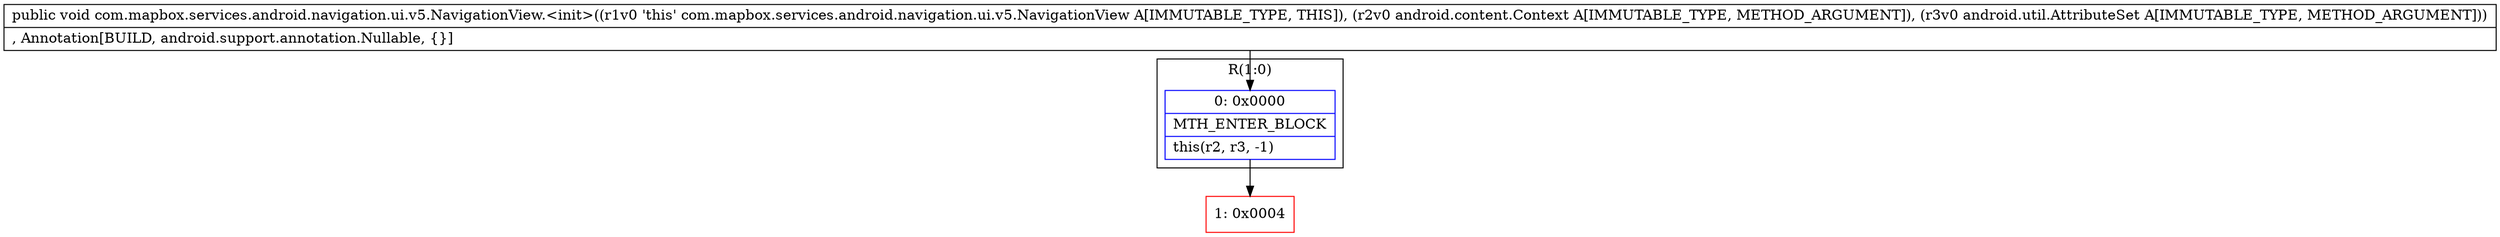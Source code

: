 digraph "CFG forcom.mapbox.services.android.navigation.ui.v5.NavigationView.\<init\>(Landroid\/content\/Context;Landroid\/util\/AttributeSet;)V" {
subgraph cluster_Region_308533883 {
label = "R(1:0)";
node [shape=record,color=blue];
Node_0 [shape=record,label="{0\:\ 0x0000|MTH_ENTER_BLOCK\l|this(r2, r3, \-1)\l}"];
}
Node_1 [shape=record,color=red,label="{1\:\ 0x0004}"];
MethodNode[shape=record,label="{public void com.mapbox.services.android.navigation.ui.v5.NavigationView.\<init\>((r1v0 'this' com.mapbox.services.android.navigation.ui.v5.NavigationView A[IMMUTABLE_TYPE, THIS]), (r2v0 android.content.Context A[IMMUTABLE_TYPE, METHOD_ARGUMENT]), (r3v0 android.util.AttributeSet A[IMMUTABLE_TYPE, METHOD_ARGUMENT]))  | , Annotation[BUILD, android.support.annotation.Nullable, \{\}]\l}"];
MethodNode -> Node_0;
Node_0 -> Node_1;
}

